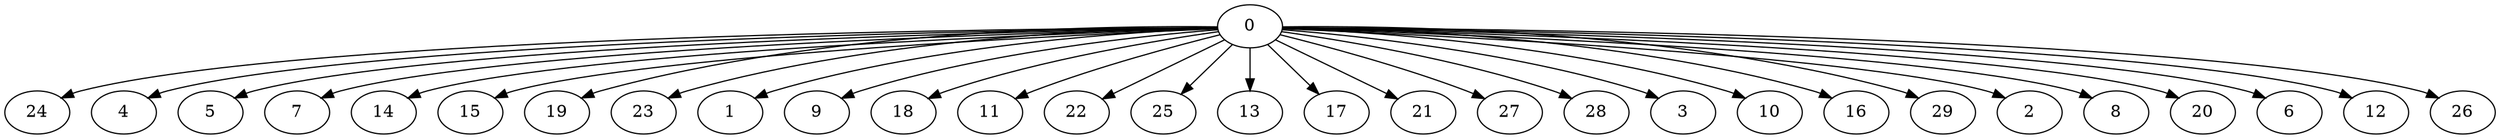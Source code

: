 digraph "Fork_Nodes_30_CCR_9.98_WeightType_Random_GB" {
	graph ["Duplicate states"=0,
		GraphType=Fork,
		"Max states in OPEN"=0,
		Modes="120000ms; topo-ordered tasks, ; Pruning: task equivalence, fixed order ready list, ; F-value: ; Optimisation: best schedule length (\
SL) optimisation on equal, ",
		NumberOfTasks=30,
		"Pruned using list schedule length"=62243832,
		"States removed from OPEN"=0,
		TargetSystem="Homogeneous-16",
		"Time to schedule (ms)"=46756,
		"Total idle time"=783,
		"Total schedule length"=91,
		"Total sequential time"=187,
		"Total states created"=591422632
	];
	0	["Finish time"=8,
		Processor=0,
		"Start time"=0,
		Weight=8];
	24	["Finish time"=69,
		Processor=0,
		"Start time"=59,
		Weight=10];
	0 -> 24	[Weight=107];
	4	["Finish time"=49,
		Processor=1,
		"Start time"=40,
		Weight=9];
	0 -> 4	[Weight=32];
	5	["Finish time"=38,
		Processor=1,
		"Start time"=29,
		Weight=9];
	0 -> 5	[Weight=21];
	7	["Finish time"=49,
		Processor=2,
		"Start time"=40,
		Weight=9];
	0 -> 7	[Weight=32];
	14	["Finish time"=17,
		Processor=0,
		"Start time"=8,
		Weight=9];
	0 -> 14	[Weight=86];
	15	["Finish time"=26,
		Processor=0,
		"Start time"=17,
		Weight=9];
	0 -> 15	[Weight=86];
	19	["Finish time"=78,
		Processor=0,
		"Start time"=69,
		Weight=9];
	0 -> 19	[Weight=107];
	23	["Finish time"=60,
		Processor=3,
		"Start time"=51,
		Weight=9];
	0 -> 23	[Weight=43];
	1	["Finish time"=91,
		Processor=4,
		"Start time"=83,
		Weight=8];
	0 -> 1	[Weight=75];
	9	["Finish time"=59,
		Processor=5,
		"Start time"=51,
		Weight=8];
	0 -> 9	[Weight=43];
	18	["Finish time"=48,
		Processor=6,
		"Start time"=40,
		Weight=8];
	0 -> 18	[Weight=32];
	11	["Finish time"=33,
		Processor=0,
		"Start time"=26,
		Weight=7];
	0 -> 11	[Weight=86];
	22	["Finish time"=47,
		Processor=7,
		"Start time"=40,
		Weight=7];
	0 -> 22	[Weight=32];
	25	["Finish time"=36,
		Processor=8,
		"Start time"=29,
		Weight=7];
	0 -> 25	[Weight=21];
	13	["Finish time"=39,
		Processor=0,
		"Start time"=33,
		Weight=6];
	0 -> 13	[Weight=86];
	17	["Finish time"=89,
		Processor=9,
		"Start time"=83,
		Weight=6];
	0 -> 17	[Weight=75];
	21	["Finish time"=52,
		Processor=0,
		"Start time"=46,
		Weight=6];
	0 -> 21	[Weight=97];
	27	["Finish time"=84,
		Processor=0,
		"Start time"=78,
		Weight=6];
	0 -> 27	[Weight=107];
	28	["Finish time"=57,
		Processor=10,
		"Start time"=51,
		Weight=6];
	0 -> 28	[Weight=43];
	3	["Finish time"=43,
		Processor=0,
		"Start time"=39,
		Weight=4];
	0 -> 3	[Weight=86];
	10	["Finish time"=44,
		Processor=11,
		"Start time"=40,
		Weight=4];
	0 -> 10	[Weight=32];
	16	["Finish time"=87,
		Processor=12,
		"Start time"=83,
		Weight=4];
	0 -> 16	[Weight=75];
	29	["Finish time"=56,
		Processor=0,
		"Start time"=52,
		Weight=4];
	0 -> 29	[Weight=97];
	2	["Finish time"=32,
		Processor=13,
		"Start time"=29,
		Weight=3];
	0 -> 2	[Weight=21];
	8	["Finish time"=59,
		Processor=0,
		"Start time"=56,
		Weight=3];
	0 -> 8	[Weight=97];
	20	["Finish time"=46,
		Processor=0,
		"Start time"=43,
		Weight=3];
	0 -> 20	[Weight=86];
	6	["Finish time"=53,
		Processor=14,
		"Start time"=51,
		Weight=2];
	0 -> 6	[Weight=43];
	12	["Finish time"=53,
		Processor=15,
		"Start time"=51,
		Weight=2];
	0 -> 12	[Weight=43];
	26	["Finish time"=85,
		Processor=15,
		"Start time"=83,
		Weight=2];
	0 -> 26	[Weight=75];
}
